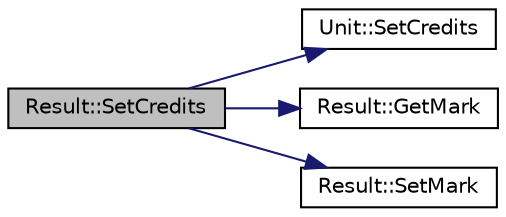 digraph "Result::SetCredits"
{
  edge [fontname="Helvetica",fontsize="10",labelfontname="Helvetica",labelfontsize="10"];
  node [fontname="Helvetica",fontsize="10",shape=record];
  rankdir="LR";
  Node61 [label="Result::SetCredits",height=0.2,width=0.4,color="black", fillcolor="grey75", style="filled", fontcolor="black"];
  Node61 -> Node62 [color="midnightblue",fontsize="10",style="solid",fontname="Helvetica"];
  Node62 [label="Unit::SetCredits",height=0.2,width=0.4,color="black", fillcolor="white", style="filled",URL="$class_unit.html#ab71a0f015dcb682b31e3ad9fa87fe77c"];
  Node61 -> Node63 [color="midnightblue",fontsize="10",style="solid",fontname="Helvetica"];
  Node63 [label="Result::GetMark",height=0.2,width=0.4,color="black", fillcolor="white", style="filled",URL="$class_result.html#a6f3decffaee87802603b04fcdc98c787"];
  Node61 -> Node64 [color="midnightblue",fontsize="10",style="solid",fontname="Helvetica"];
  Node64 [label="Result::SetMark",height=0.2,width=0.4,color="black", fillcolor="white", style="filled",URL="$class_result.html#aaf780a07311fd544894f9ea7d950ff6c"];
}
